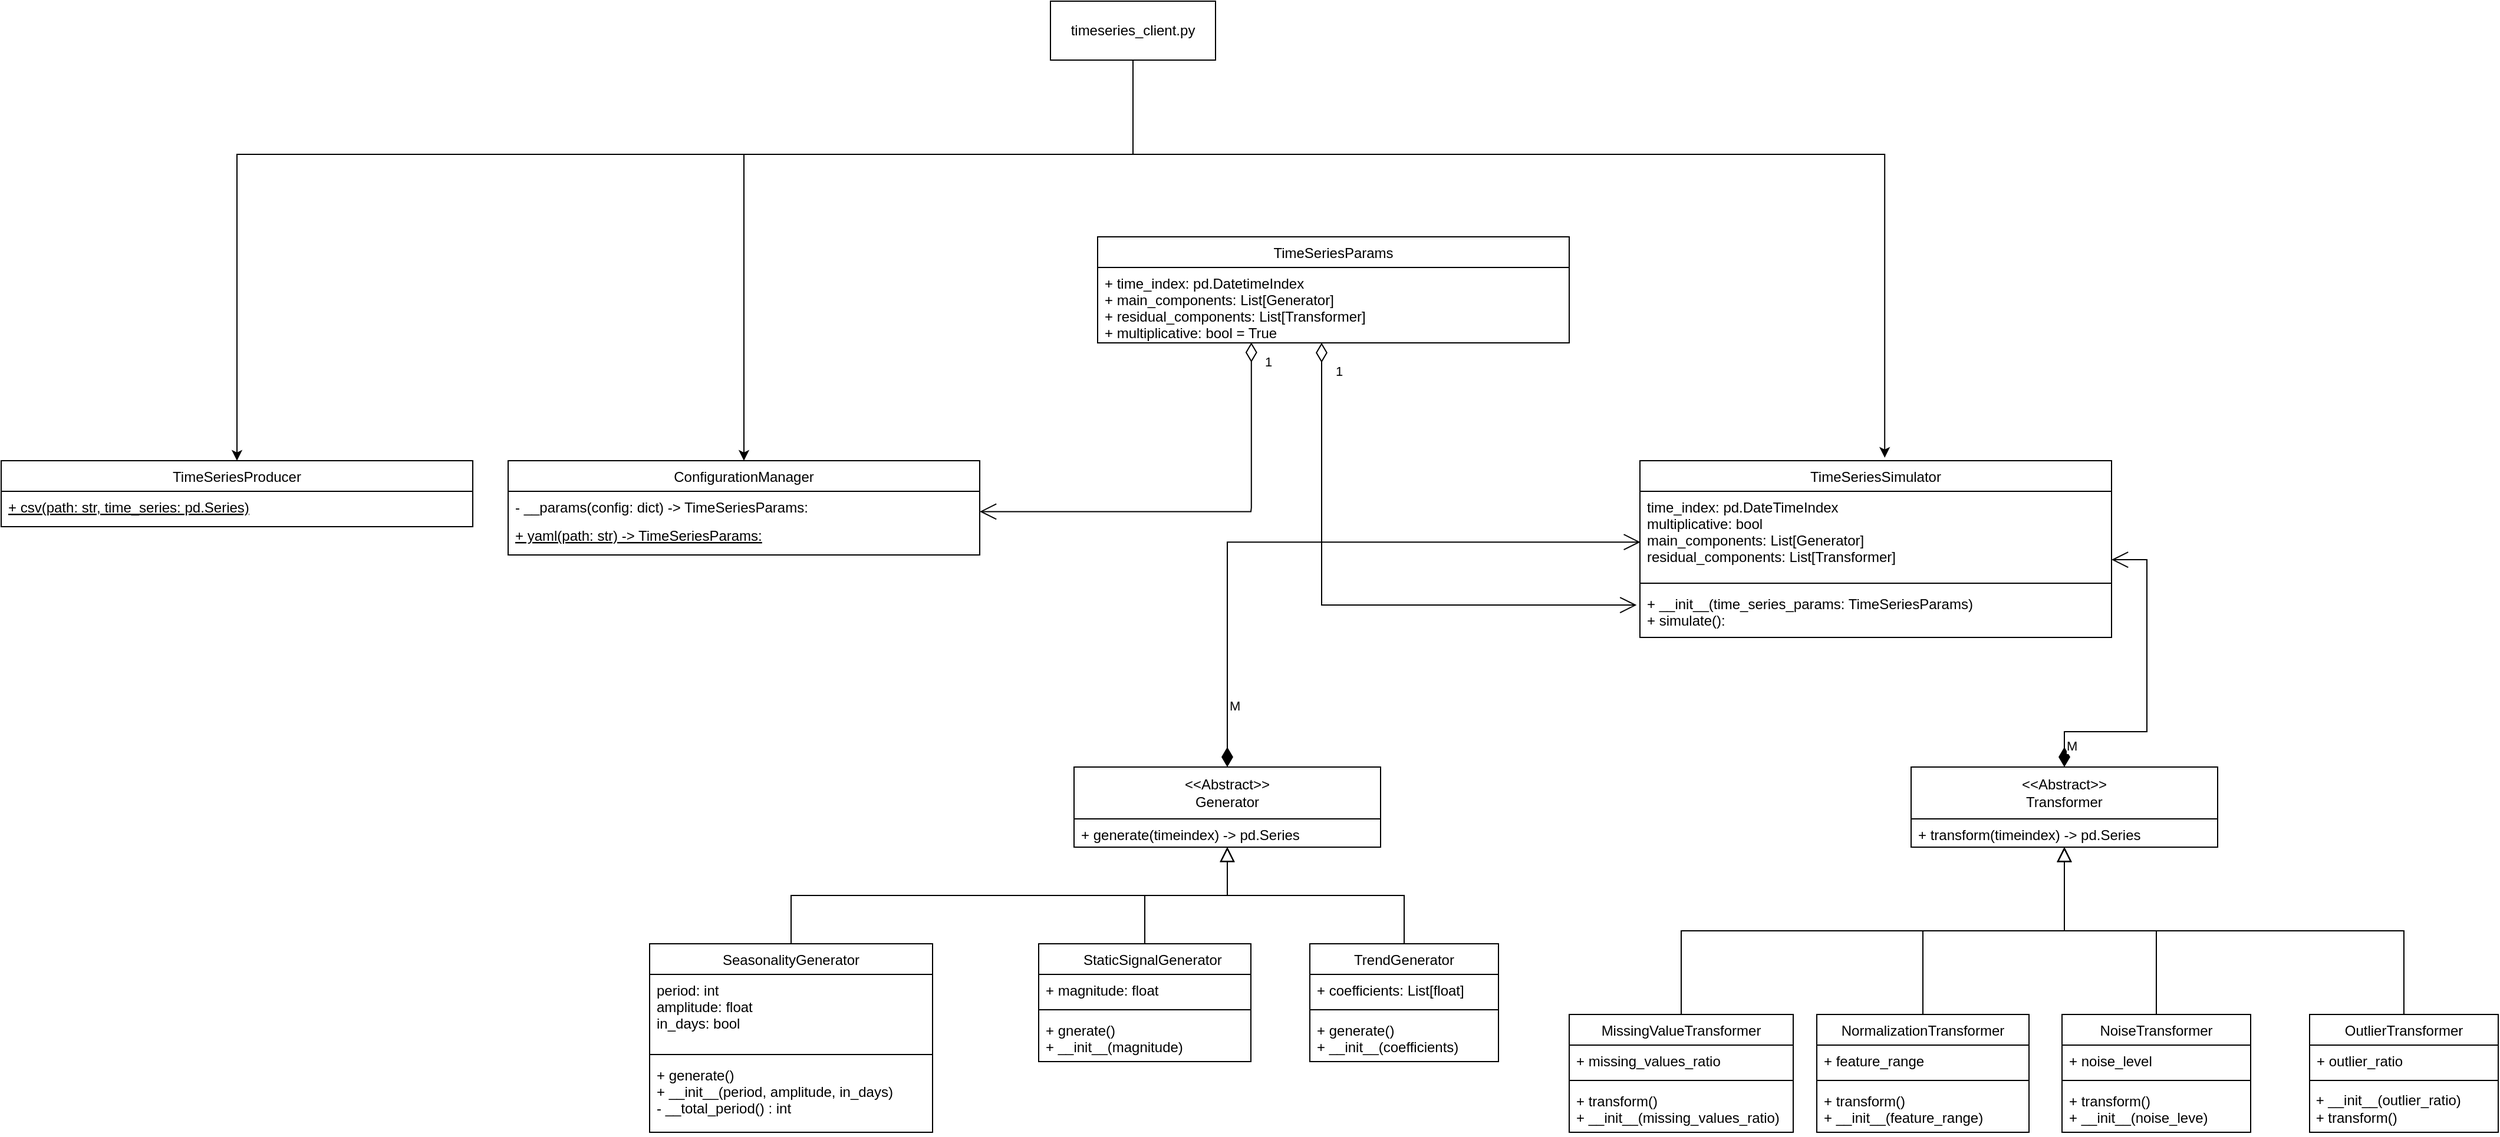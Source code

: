 <mxfile version="21.7.2" type="github">
  <diagram id="C5RBs43oDa-KdzZeNtuy" name="Page-1">
    <mxGraphModel dx="3198" dy="1592" grid="1" gridSize="10" guides="1" tooltips="1" connect="1" arrows="1" fold="1" page="1" pageScale="1" pageWidth="827" pageHeight="1169" math="0" shadow="0">
      <root>
        <mxCell id="WIyWlLk6GJQsqaUBKTNV-0" />
        <mxCell id="WIyWlLk6GJQsqaUBKTNV-1" parent="WIyWlLk6GJQsqaUBKTNV-0" />
        <mxCell id="zkfFHV4jXpPFQw0GAbJ--0" value="TimeSeriesSimulator" style="swimlane;fontStyle=0;align=center;verticalAlign=top;childLayout=stackLayout;horizontal=1;startSize=26;horizontalStack=0;resizeParent=1;resizeLast=0;collapsible=1;marginBottom=0;rounded=0;shadow=0;strokeWidth=1;" parent="WIyWlLk6GJQsqaUBKTNV-1" vertex="1">
          <mxGeometry x="-290" y="210" width="400" height="150" as="geometry">
            <mxRectangle x="230" y="140" width="160" height="26" as="alternateBounds" />
          </mxGeometry>
        </mxCell>
        <mxCell id="zkfFHV4jXpPFQw0GAbJ--1" value="time_index: pd.DateTimeIndex&#xa;multiplicative: bool &#xa;main_components: List[Generator]&#xa;residual_components: List[Transformer]&#xa;" style="text;align=left;verticalAlign=top;spacingLeft=4;spacingRight=4;overflow=hidden;rotatable=0;points=[[0,0.5],[1,0.5]];portConstraint=eastwest;" parent="zkfFHV4jXpPFQw0GAbJ--0" vertex="1">
          <mxGeometry y="26" width="400" height="74" as="geometry" />
        </mxCell>
        <mxCell id="zkfFHV4jXpPFQw0GAbJ--4" value="" style="line;html=1;strokeWidth=1;align=left;verticalAlign=middle;spacingTop=-1;spacingLeft=3;spacingRight=3;rotatable=0;labelPosition=right;points=[];portConstraint=eastwest;" parent="zkfFHV4jXpPFQw0GAbJ--0" vertex="1">
          <mxGeometry y="100" width="400" height="8" as="geometry" />
        </mxCell>
        <mxCell id="zkfFHV4jXpPFQw0GAbJ--5" value="+ __init__(time_series_params: TimeSeriesParams) &#xa;+ simulate(): &#xa;" style="text;align=left;verticalAlign=top;spacingLeft=4;spacingRight=4;overflow=hidden;rotatable=0;points=[[0,0.5],[1,0.5]];portConstraint=eastwest;" parent="zkfFHV4jXpPFQw0GAbJ--0" vertex="1">
          <mxGeometry y="108" width="400" height="40" as="geometry" />
        </mxCell>
        <mxCell id="zkfFHV4jXpPFQw0GAbJ--6" value="NoiseTransformer" style="swimlane;fontStyle=0;align=center;verticalAlign=top;childLayout=stackLayout;horizontal=1;startSize=26;horizontalStack=0;resizeParent=1;resizeLast=0;collapsible=1;marginBottom=0;rounded=0;shadow=0;strokeWidth=1;" parent="WIyWlLk6GJQsqaUBKTNV-1" vertex="1">
          <mxGeometry x="68" y="680" width="160" height="100" as="geometry">
            <mxRectangle x="130" y="380" width="160" height="26" as="alternateBounds" />
          </mxGeometry>
        </mxCell>
        <mxCell id="zkfFHV4jXpPFQw0GAbJ--7" value="+ noise_level" style="text;align=left;verticalAlign=top;spacingLeft=4;spacingRight=4;overflow=hidden;rotatable=0;points=[[0,0.5],[1,0.5]];portConstraint=eastwest;" parent="zkfFHV4jXpPFQw0GAbJ--6" vertex="1">
          <mxGeometry y="26" width="160" height="26" as="geometry" />
        </mxCell>
        <mxCell id="zkfFHV4jXpPFQw0GAbJ--9" value="" style="line;html=1;strokeWidth=1;align=left;verticalAlign=middle;spacingTop=-1;spacingLeft=3;spacingRight=3;rotatable=0;labelPosition=right;points=[];portConstraint=eastwest;" parent="zkfFHV4jXpPFQw0GAbJ--6" vertex="1">
          <mxGeometry y="52" width="160" height="8" as="geometry" />
        </mxCell>
        <mxCell id="zkfFHV4jXpPFQw0GAbJ--11" value="+ transform()&#xa;+ __init__(noise_leve)" style="text;align=left;verticalAlign=top;spacingLeft=4;spacingRight=4;overflow=hidden;rotatable=0;points=[[0,0.5],[1,0.5]];portConstraint=eastwest;" parent="zkfFHV4jXpPFQw0GAbJ--6" vertex="1">
          <mxGeometry y="60" width="160" height="40" as="geometry" />
        </mxCell>
        <mxCell id="zkfFHV4jXpPFQw0GAbJ--12" value="" style="endArrow=block;endSize=10;endFill=0;shadow=0;strokeWidth=1;rounded=0;edgeStyle=elbowEdgeStyle;elbow=vertical;entryX=0.5;entryY=1;entryDx=0;entryDy=0;" parent="WIyWlLk6GJQsqaUBKTNV-1" source="zkfFHV4jXpPFQw0GAbJ--6" target="ssS4nPCExvqZKenIH0Za-0" edge="1">
          <mxGeometry width="160" relative="1" as="geometry">
            <mxPoint x="148" y="515" as="sourcePoint" />
            <mxPoint x="310" y="530" as="targetPoint" />
          </mxGeometry>
        </mxCell>
        <mxCell id="zkfFHV4jXpPFQw0GAbJ--13" value="OutlierTransformer" style="swimlane;fontStyle=0;align=center;verticalAlign=top;childLayout=stackLayout;horizontal=1;startSize=26;horizontalStack=0;resizeParent=1;resizeLast=0;collapsible=1;marginBottom=0;rounded=0;shadow=0;strokeWidth=1;" parent="WIyWlLk6GJQsqaUBKTNV-1" vertex="1">
          <mxGeometry x="278" y="680" width="160" height="100" as="geometry">
            <mxRectangle x="340" y="380" width="170" height="26" as="alternateBounds" />
          </mxGeometry>
        </mxCell>
        <mxCell id="zkfFHV4jXpPFQw0GAbJ--14" value="+ outlier_ratio" style="text;align=left;verticalAlign=top;spacingLeft=4;spacingRight=4;overflow=hidden;rotatable=0;points=[[0,0.5],[1,0.5]];portConstraint=eastwest;" parent="zkfFHV4jXpPFQw0GAbJ--13" vertex="1">
          <mxGeometry y="26" width="160" height="26" as="geometry" />
        </mxCell>
        <mxCell id="zkfFHV4jXpPFQw0GAbJ--15" value="" style="line;html=1;strokeWidth=1;align=left;verticalAlign=middle;spacingTop=-1;spacingLeft=3;spacingRight=3;rotatable=0;labelPosition=right;points=[];portConstraint=eastwest;" parent="zkfFHV4jXpPFQw0GAbJ--13" vertex="1">
          <mxGeometry y="52" width="160" height="8" as="geometry" />
        </mxCell>
        <mxCell id="ssS4nPCExvqZKenIH0Za-7" value="&amp;nbsp;+ __init__(outlier_ratio)&lt;br&gt;&amp;nbsp;+ transform()" style="text;html=1;align=left;verticalAlign=middle;resizable=0;points=[];autosize=1;strokeColor=none;fillColor=none;" vertex="1" parent="zkfFHV4jXpPFQw0GAbJ--13">
          <mxGeometry y="60" width="160" height="40" as="geometry" />
        </mxCell>
        <mxCell id="zkfFHV4jXpPFQw0GAbJ--16" value="" style="endArrow=block;endSize=10;endFill=0;shadow=0;strokeWidth=1;rounded=0;edgeStyle=elbowEdgeStyle;elbow=vertical;entryX=0.5;entryY=1;entryDx=0;entryDy=0;" parent="WIyWlLk6GJQsqaUBKTNV-1" source="zkfFHV4jXpPFQw0GAbJ--13" target="ssS4nPCExvqZKenIH0Za-0" edge="1">
          <mxGeometry width="160" relative="1" as="geometry">
            <mxPoint x="158" y="685" as="sourcePoint" />
            <mxPoint x="248" y="570" as="targetPoint" />
          </mxGeometry>
        </mxCell>
        <mxCell id="ssS4nPCExvqZKenIH0Za-0" value="&amp;lt;&amp;lt;Abstract&amp;gt;&amp;gt;&lt;br&gt;Transformer" style="swimlane;fontStyle=0;childLayout=stackLayout;horizontal=1;startSize=44;fillColor=none;horizontalStack=0;resizeParent=1;resizeParentMax=0;resizeLast=0;collapsible=1;marginBottom=0;whiteSpace=wrap;html=1;" vertex="1" parent="WIyWlLk6GJQsqaUBKTNV-1">
          <mxGeometry x="-60" y="470" width="260" height="68" as="geometry">
            <mxRectangle x="250" y="426" width="100" height="34" as="alternateBounds" />
          </mxGeometry>
        </mxCell>
        <mxCell id="ssS4nPCExvqZKenIH0Za-1" value="+ transform(timeindex) -&amp;gt; pd.Series" style="text;strokeColor=none;fillColor=none;align=left;verticalAlign=top;spacingLeft=4;spacingRight=4;overflow=hidden;rotatable=0;points=[[0,0.5],[1,0.5]];portConstraint=eastwest;whiteSpace=wrap;html=1;" vertex="1" parent="ssS4nPCExvqZKenIH0Za-0">
          <mxGeometry y="44" width="260" height="24" as="geometry" />
        </mxCell>
        <mxCell id="ssS4nPCExvqZKenIH0Za-9" value="NormalizationTransformer" style="swimlane;fontStyle=0;align=center;verticalAlign=top;childLayout=stackLayout;horizontal=1;startSize=26;horizontalStack=0;resizeParent=1;resizeLast=0;collapsible=1;marginBottom=0;rounded=0;shadow=0;strokeWidth=1;" vertex="1" parent="WIyWlLk6GJQsqaUBKTNV-1">
          <mxGeometry x="-140" y="680" width="180" height="100" as="geometry">
            <mxRectangle x="130" y="380" width="160" height="26" as="alternateBounds" />
          </mxGeometry>
        </mxCell>
        <mxCell id="ssS4nPCExvqZKenIH0Za-10" value="+ feature_range" style="text;align=left;verticalAlign=top;spacingLeft=4;spacingRight=4;overflow=hidden;rotatable=0;points=[[0,0.5],[1,0.5]];portConstraint=eastwest;" vertex="1" parent="ssS4nPCExvqZKenIH0Za-9">
          <mxGeometry y="26" width="180" height="26" as="geometry" />
        </mxCell>
        <mxCell id="ssS4nPCExvqZKenIH0Za-11" value="" style="line;html=1;strokeWidth=1;align=left;verticalAlign=middle;spacingTop=-1;spacingLeft=3;spacingRight=3;rotatable=0;labelPosition=right;points=[];portConstraint=eastwest;" vertex="1" parent="ssS4nPCExvqZKenIH0Za-9">
          <mxGeometry y="52" width="180" height="8" as="geometry" />
        </mxCell>
        <mxCell id="ssS4nPCExvqZKenIH0Za-12" value="+ transform()&#xa;+ __init__(feature_range)" style="text;align=left;verticalAlign=top;spacingLeft=4;spacingRight=4;overflow=hidden;rotatable=0;points=[[0,0.5],[1,0.5]];portConstraint=eastwest;" vertex="1" parent="ssS4nPCExvqZKenIH0Za-9">
          <mxGeometry y="60" width="180" height="40" as="geometry" />
        </mxCell>
        <mxCell id="ssS4nPCExvqZKenIH0Za-16" value="" style="endArrow=block;endSize=10;endFill=0;shadow=0;strokeWidth=1;rounded=0;edgeStyle=elbowEdgeStyle;elbow=vertical;entryX=0.5;entryY=1;entryDx=0;entryDy=0;exitX=0.5;exitY=0;exitDx=0;exitDy=0;" edge="1" parent="WIyWlLk6GJQsqaUBKTNV-1" source="ssS4nPCExvqZKenIH0Za-9" target="ssS4nPCExvqZKenIH0Za-0">
          <mxGeometry width="160" relative="1" as="geometry">
            <mxPoint x="158" y="682" as="sourcePoint" />
            <mxPoint x="80" y="548" as="targetPoint" />
          </mxGeometry>
        </mxCell>
        <mxCell id="ssS4nPCExvqZKenIH0Za-17" value="MissingValueTransformer" style="swimlane;fontStyle=0;align=center;verticalAlign=top;childLayout=stackLayout;horizontal=1;startSize=26;horizontalStack=0;resizeParent=1;resizeLast=0;collapsible=1;marginBottom=0;rounded=0;shadow=0;strokeWidth=1;" vertex="1" parent="WIyWlLk6GJQsqaUBKTNV-1">
          <mxGeometry x="-350" y="680" width="190" height="100" as="geometry">
            <mxRectangle x="130" y="380" width="160" height="26" as="alternateBounds" />
          </mxGeometry>
        </mxCell>
        <mxCell id="ssS4nPCExvqZKenIH0Za-18" value="+ missing_values_ratio" style="text;align=left;verticalAlign=top;spacingLeft=4;spacingRight=4;overflow=hidden;rotatable=0;points=[[0,0.5],[1,0.5]];portConstraint=eastwest;" vertex="1" parent="ssS4nPCExvqZKenIH0Za-17">
          <mxGeometry y="26" width="190" height="26" as="geometry" />
        </mxCell>
        <mxCell id="ssS4nPCExvqZKenIH0Za-19" value="" style="line;html=1;strokeWidth=1;align=left;verticalAlign=middle;spacingTop=-1;spacingLeft=3;spacingRight=3;rotatable=0;labelPosition=right;points=[];portConstraint=eastwest;" vertex="1" parent="ssS4nPCExvqZKenIH0Za-17">
          <mxGeometry y="52" width="190" height="8" as="geometry" />
        </mxCell>
        <mxCell id="ssS4nPCExvqZKenIH0Za-20" value="+ transform()&#xa;+ __init__(missing_values_ratio)" style="text;align=left;verticalAlign=top;spacingLeft=4;spacingRight=4;overflow=hidden;rotatable=0;points=[[0,0.5],[1,0.5]];portConstraint=eastwest;" vertex="1" parent="ssS4nPCExvqZKenIH0Za-17">
          <mxGeometry y="60" width="190" height="40" as="geometry" />
        </mxCell>
        <mxCell id="ssS4nPCExvqZKenIH0Za-21" value="" style="endArrow=block;endSize=10;endFill=0;shadow=0;strokeWidth=1;rounded=0;edgeStyle=elbowEdgeStyle;elbow=vertical;exitX=0.5;exitY=0;exitDx=0;exitDy=0;entryX=0.5;entryY=1;entryDx=0;entryDy=0;entryPerimeter=0;" edge="1" parent="WIyWlLk6GJQsqaUBKTNV-1" source="ssS4nPCExvqZKenIH0Za-17" target="ssS4nPCExvqZKenIH0Za-1">
          <mxGeometry width="160" relative="1" as="geometry">
            <mxPoint x="-22" y="682" as="sourcePoint" />
            <mxPoint x="70" y="540" as="targetPoint" />
          </mxGeometry>
        </mxCell>
        <mxCell id="ssS4nPCExvqZKenIH0Za-22" value="M" style="endArrow=open;html=1;endSize=12;startArrow=diamondThin;startSize=14;startFill=1;edgeStyle=orthogonalEdgeStyle;align=left;verticalAlign=bottom;rounded=0;exitX=0.5;exitY=0;exitDx=0;exitDy=0;entryX=1;entryY=0.784;entryDx=0;entryDy=0;entryPerimeter=0;" edge="1" parent="WIyWlLk6GJQsqaUBKTNV-1" source="ssS4nPCExvqZKenIH0Za-0" target="zkfFHV4jXpPFQw0GAbJ--1">
          <mxGeometry x="-0.933" relative="1" as="geometry">
            <mxPoint x="110" y="430" as="sourcePoint" />
            <mxPoint x="225" y="280" as="targetPoint" />
            <Array as="points">
              <mxPoint x="70" y="440" />
              <mxPoint x="140" y="440" />
              <mxPoint x="140" y="294" />
            </Array>
            <mxPoint as="offset" />
          </mxGeometry>
        </mxCell>
        <mxCell id="ssS4nPCExvqZKenIH0Za-23" value="TrendGenerator" style="swimlane;fontStyle=0;align=center;verticalAlign=top;childLayout=stackLayout;horizontal=1;startSize=26;horizontalStack=0;resizeParent=1;resizeLast=0;collapsible=1;marginBottom=0;rounded=0;shadow=0;strokeWidth=1;" vertex="1" parent="WIyWlLk6GJQsqaUBKTNV-1">
          <mxGeometry x="-570" y="620" width="160" height="100" as="geometry">
            <mxRectangle x="130" y="380" width="160" height="26" as="alternateBounds" />
          </mxGeometry>
        </mxCell>
        <mxCell id="ssS4nPCExvqZKenIH0Za-24" value="+ coefficients: List[float]" style="text;align=left;verticalAlign=top;spacingLeft=4;spacingRight=4;overflow=hidden;rotatable=0;points=[[0,0.5],[1,0.5]];portConstraint=eastwest;" vertex="1" parent="ssS4nPCExvqZKenIH0Za-23">
          <mxGeometry y="26" width="160" height="26" as="geometry" />
        </mxCell>
        <mxCell id="ssS4nPCExvqZKenIH0Za-25" value="" style="line;html=1;strokeWidth=1;align=left;verticalAlign=middle;spacingTop=-1;spacingLeft=3;spacingRight=3;rotatable=0;labelPosition=right;points=[];portConstraint=eastwest;" vertex="1" parent="ssS4nPCExvqZKenIH0Za-23">
          <mxGeometry y="52" width="160" height="8" as="geometry" />
        </mxCell>
        <mxCell id="ssS4nPCExvqZKenIH0Za-26" value="+ generate()&#xa;+ __init__(coefficients)" style="text;align=left;verticalAlign=top;spacingLeft=4;spacingRight=4;overflow=hidden;rotatable=0;points=[[0,0.5],[1,0.5]];portConstraint=eastwest;" vertex="1" parent="ssS4nPCExvqZKenIH0Za-23">
          <mxGeometry y="60" width="160" height="40" as="geometry" />
        </mxCell>
        <mxCell id="ssS4nPCExvqZKenIH0Za-27" value="" style="endArrow=block;endSize=10;endFill=0;shadow=0;strokeWidth=1;rounded=0;edgeStyle=elbowEdgeStyle;elbow=vertical;entryX=0.5;entryY=1;entryDx=0;entryDy=0;" edge="1" parent="WIyWlLk6GJQsqaUBKTNV-1" source="ssS4nPCExvqZKenIH0Za-23" target="ssS4nPCExvqZKenIH0Za-33">
          <mxGeometry width="160" relative="1" as="geometry">
            <mxPoint x="-562" y="515" as="sourcePoint" />
            <mxPoint x="-400" y="530" as="targetPoint" />
          </mxGeometry>
        </mxCell>
        <mxCell id="ssS4nPCExvqZKenIH0Za-33" value="&amp;lt;&amp;lt;Abstract&amp;gt;&amp;gt;&lt;br&gt;Generator" style="swimlane;fontStyle=0;childLayout=stackLayout;horizontal=1;startSize=44;fillColor=none;horizontalStack=0;resizeParent=1;resizeParentMax=0;resizeLast=0;collapsible=1;marginBottom=0;whiteSpace=wrap;html=1;" vertex="1" parent="WIyWlLk6GJQsqaUBKTNV-1">
          <mxGeometry x="-770" y="470" width="260" height="68" as="geometry">
            <mxRectangle x="250" y="426" width="100" height="34" as="alternateBounds" />
          </mxGeometry>
        </mxCell>
        <mxCell id="ssS4nPCExvqZKenIH0Za-34" value="+ generate(timeindex) -&amp;gt; pd.Series" style="text;strokeColor=none;fillColor=none;align=left;verticalAlign=top;spacingLeft=4;spacingRight=4;overflow=hidden;rotatable=0;points=[[0,0.5],[1,0.5]];portConstraint=eastwest;whiteSpace=wrap;html=1;" vertex="1" parent="ssS4nPCExvqZKenIH0Za-33">
          <mxGeometry y="44" width="260" height="24" as="geometry" />
        </mxCell>
        <mxCell id="ssS4nPCExvqZKenIH0Za-35" value="    StaticSignalGenerator" style="swimlane;fontStyle=0;align=center;verticalAlign=top;childLayout=stackLayout;horizontal=1;startSize=26;horizontalStack=0;resizeParent=1;resizeLast=0;collapsible=1;marginBottom=0;rounded=0;shadow=0;strokeWidth=1;" vertex="1" parent="WIyWlLk6GJQsqaUBKTNV-1">
          <mxGeometry x="-800" y="620" width="180" height="100" as="geometry">
            <mxRectangle x="130" y="380" width="160" height="26" as="alternateBounds" />
          </mxGeometry>
        </mxCell>
        <mxCell id="ssS4nPCExvqZKenIH0Za-36" value="+ magnitude: float" style="text;align=left;verticalAlign=top;spacingLeft=4;spacingRight=4;overflow=hidden;rotatable=0;points=[[0,0.5],[1,0.5]];portConstraint=eastwest;" vertex="1" parent="ssS4nPCExvqZKenIH0Za-35">
          <mxGeometry y="26" width="180" height="26" as="geometry" />
        </mxCell>
        <mxCell id="ssS4nPCExvqZKenIH0Za-37" value="" style="line;html=1;strokeWidth=1;align=left;verticalAlign=middle;spacingTop=-1;spacingLeft=3;spacingRight=3;rotatable=0;labelPosition=right;points=[];portConstraint=eastwest;" vertex="1" parent="ssS4nPCExvqZKenIH0Za-35">
          <mxGeometry y="52" width="180" height="8" as="geometry" />
        </mxCell>
        <mxCell id="ssS4nPCExvqZKenIH0Za-38" value="+ gnerate()&#xa;+ __init__(magnitude)" style="text;align=left;verticalAlign=top;spacingLeft=4;spacingRight=4;overflow=hidden;rotatable=0;points=[[0,0.5],[1,0.5]];portConstraint=eastwest;" vertex="1" parent="ssS4nPCExvqZKenIH0Za-35">
          <mxGeometry y="60" width="180" height="40" as="geometry" />
        </mxCell>
        <mxCell id="ssS4nPCExvqZKenIH0Za-39" value="" style="endArrow=block;endSize=10;endFill=0;shadow=0;strokeWidth=1;rounded=0;edgeStyle=elbowEdgeStyle;elbow=vertical;entryX=0.5;entryY=1;entryDx=0;entryDy=0;exitX=0.5;exitY=0;exitDx=0;exitDy=0;" edge="1" parent="WIyWlLk6GJQsqaUBKTNV-1" source="ssS4nPCExvqZKenIH0Za-35" target="ssS4nPCExvqZKenIH0Za-33">
          <mxGeometry width="160" relative="1" as="geometry">
            <mxPoint x="-552" y="682" as="sourcePoint" />
            <mxPoint x="-630" y="548" as="targetPoint" />
          </mxGeometry>
        </mxCell>
        <mxCell id="ssS4nPCExvqZKenIH0Za-40" value="SeasonalityGenerator" style="swimlane;fontStyle=0;align=center;verticalAlign=top;childLayout=stackLayout;horizontal=1;startSize=26;horizontalStack=0;resizeParent=1;resizeLast=0;collapsible=1;marginBottom=0;rounded=0;shadow=0;strokeWidth=1;" vertex="1" parent="WIyWlLk6GJQsqaUBKTNV-1">
          <mxGeometry x="-1130" y="620" width="240" height="160" as="geometry">
            <mxRectangle x="130" y="380" width="160" height="26" as="alternateBounds" />
          </mxGeometry>
        </mxCell>
        <mxCell id="ssS4nPCExvqZKenIH0Za-41" value="period: int&#xa;amplitude: float&#xa;in_days: bool" style="text;align=left;verticalAlign=top;spacingLeft=4;spacingRight=4;overflow=hidden;rotatable=0;points=[[0,0.5],[1,0.5]];portConstraint=eastwest;" vertex="1" parent="ssS4nPCExvqZKenIH0Za-40">
          <mxGeometry y="26" width="240" height="64" as="geometry" />
        </mxCell>
        <mxCell id="ssS4nPCExvqZKenIH0Za-42" value="" style="line;html=1;strokeWidth=1;align=left;verticalAlign=middle;spacingTop=-1;spacingLeft=3;spacingRight=3;rotatable=0;labelPosition=right;points=[];portConstraint=eastwest;" vertex="1" parent="ssS4nPCExvqZKenIH0Za-40">
          <mxGeometry y="90" width="240" height="8" as="geometry" />
        </mxCell>
        <mxCell id="ssS4nPCExvqZKenIH0Za-43" value="+ generate() &#xa;+ __init__(period, amplitude, in_days)&#xa;- __total_period() : int" style="text;align=left;verticalAlign=top;spacingLeft=4;spacingRight=4;overflow=hidden;rotatable=0;points=[[0,0.5],[1,0.5]];portConstraint=eastwest;" vertex="1" parent="ssS4nPCExvqZKenIH0Za-40">
          <mxGeometry y="98" width="240" height="62" as="geometry" />
        </mxCell>
        <mxCell id="ssS4nPCExvqZKenIH0Za-44" value="" style="endArrow=block;endSize=10;endFill=0;shadow=0;strokeWidth=1;rounded=0;edgeStyle=elbowEdgeStyle;elbow=vertical;exitX=0.5;exitY=0;exitDx=0;exitDy=0;entryX=0.5;entryY=1;entryDx=0;entryDy=0;entryPerimeter=0;" edge="1" parent="WIyWlLk6GJQsqaUBKTNV-1" source="ssS4nPCExvqZKenIH0Za-40" target="ssS4nPCExvqZKenIH0Za-34">
          <mxGeometry width="160" relative="1" as="geometry">
            <mxPoint x="-732" y="682" as="sourcePoint" />
            <mxPoint x="-640" y="540" as="targetPoint" />
          </mxGeometry>
        </mxCell>
        <mxCell id="ssS4nPCExvqZKenIH0Za-45" value="M" style="endArrow=open;html=1;endSize=12;startArrow=diamondThin;startSize=14;startFill=1;edgeStyle=orthogonalEdgeStyle;align=left;verticalAlign=bottom;rounded=0;exitX=0.5;exitY=0;exitDx=0;exitDy=0;entryX=0.001;entryY=0.582;entryDx=0;entryDy=0;entryPerimeter=0;" edge="1" parent="WIyWlLk6GJQsqaUBKTNV-1" source="ssS4nPCExvqZKenIH0Za-33" target="zkfFHV4jXpPFQw0GAbJ--1">
          <mxGeometry x="-0.839" relative="1" as="geometry">
            <mxPoint x="-720" y="460" as="sourcePoint" />
            <mxPoint x="-605" y="310" as="targetPoint" />
            <mxPoint as="offset" />
          </mxGeometry>
        </mxCell>
        <mxCell id="ssS4nPCExvqZKenIH0Za-47" value="ConfigurationManager" style="swimlane;fontStyle=0;align=center;verticalAlign=top;childLayout=stackLayout;horizontal=1;startSize=26;horizontalStack=0;resizeParent=1;resizeLast=0;collapsible=1;marginBottom=0;rounded=0;shadow=0;strokeWidth=1;" vertex="1" parent="WIyWlLk6GJQsqaUBKTNV-1">
          <mxGeometry x="-1250" y="210" width="400" height="80" as="geometry">
            <mxRectangle x="230" y="140" width="160" height="26" as="alternateBounds" />
          </mxGeometry>
        </mxCell>
        <mxCell id="ssS4nPCExvqZKenIH0Za-50" value="- __params(config: dict) -&gt; TimeSeriesParams:&#xa;" style="text;align=left;verticalAlign=top;spacingLeft=4;spacingRight=4;overflow=hidden;rotatable=0;points=[[0,0.5],[1,0.5]];portConstraint=eastwest;" vertex="1" parent="ssS4nPCExvqZKenIH0Za-47">
          <mxGeometry y="26" width="400" height="24" as="geometry" />
        </mxCell>
        <mxCell id="ssS4nPCExvqZKenIH0Za-52" value="+ yaml(path: str) -&gt; TimeSeriesParams:" style="text;align=left;verticalAlign=top;spacingLeft=4;spacingRight=4;overflow=hidden;rotatable=0;points=[[0,0.5],[1,0.5]];portConstraint=eastwest;fontStyle=4" vertex="1" parent="ssS4nPCExvqZKenIH0Za-47">
          <mxGeometry y="50" width="400" height="30" as="geometry" />
        </mxCell>
        <mxCell id="ssS4nPCExvqZKenIH0Za-53" value="TimeSeriesParams" style="swimlane;fontStyle=0;align=center;verticalAlign=top;childLayout=stackLayout;horizontal=1;startSize=26;horizontalStack=0;resizeParent=1;resizeLast=0;collapsible=1;marginBottom=0;rounded=0;shadow=0;strokeWidth=1;" vertex="1" parent="WIyWlLk6GJQsqaUBKTNV-1">
          <mxGeometry x="-750" y="20" width="400" height="90" as="geometry">
            <mxRectangle x="230" y="140" width="160" height="26" as="alternateBounds" />
          </mxGeometry>
        </mxCell>
        <mxCell id="ssS4nPCExvqZKenIH0Za-54" value="+ time_index: pd.DatetimeIndex&#xa;+ main_components: List[Generator]&#xa;+ residual_components: List[Transformer]&#xa;+ multiplicative: bool = True" style="text;align=left;verticalAlign=top;spacingLeft=4;spacingRight=4;overflow=hidden;rotatable=0;points=[[0,0.5],[1,0.5]];portConstraint=eastwest;" vertex="1" parent="ssS4nPCExvqZKenIH0Za-53">
          <mxGeometry y="26" width="400" height="64" as="geometry" />
        </mxCell>
        <mxCell id="ssS4nPCExvqZKenIH0Za-57" value="1" style="endArrow=open;html=1;endSize=12;startArrow=diamondThin;startSize=14;startFill=0;edgeStyle=orthogonalEdgeStyle;align=left;verticalAlign=bottom;rounded=0;exitX=0.475;exitY=0.999;exitDx=0;exitDy=0;exitPerimeter=0;entryX=-0.007;entryY=0.363;entryDx=0;entryDy=0;entryPerimeter=0;" edge="1" parent="WIyWlLk6GJQsqaUBKTNV-1" source="ssS4nPCExvqZKenIH0Za-54" target="zkfFHV4jXpPFQw0GAbJ--5">
          <mxGeometry x="-0.865" y="10" relative="1" as="geometry">
            <mxPoint x="-719.97" y="133.264" as="sourcePoint" />
            <mxPoint x="-539.97" y="308.8" as="targetPoint" />
            <Array as="points">
              <mxPoint x="-560" y="333" />
            </Array>
            <mxPoint as="offset" />
          </mxGeometry>
        </mxCell>
        <mxCell id="ssS4nPCExvqZKenIH0Za-58" value="1" style="endArrow=open;html=1;endSize=12;startArrow=diamondThin;startSize=14;startFill=0;edgeStyle=orthogonalEdgeStyle;align=left;verticalAlign=bottom;rounded=0;entryX=1;entryY=0.718;entryDx=0;entryDy=0;entryPerimeter=0;exitX=0.326;exitY=0.994;exitDx=0;exitDy=0;exitPerimeter=0;" edge="1" parent="WIyWlLk6GJQsqaUBKTNV-1" source="ssS4nPCExvqZKenIH0Za-54" target="ssS4nPCExvqZKenIH0Za-50">
          <mxGeometry x="-0.865" y="10" relative="1" as="geometry">
            <mxPoint x="-550" y="120" as="sourcePoint" />
            <mxPoint x="-830" y="250" as="targetPoint" />
            <Array as="points">
              <mxPoint x="-620" y="250" />
              <mxPoint x="-620" y="253" />
            </Array>
            <mxPoint as="offset" />
          </mxGeometry>
        </mxCell>
        <mxCell id="ssS4nPCExvqZKenIH0Za-62" value="TimeSeriesProducer" style="swimlane;fontStyle=0;align=center;verticalAlign=top;childLayout=stackLayout;horizontal=1;startSize=26;horizontalStack=0;resizeParent=1;resizeLast=0;collapsible=1;marginBottom=0;rounded=0;shadow=0;strokeWidth=1;" vertex="1" parent="WIyWlLk6GJQsqaUBKTNV-1">
          <mxGeometry x="-1680" y="210" width="400" height="56" as="geometry">
            <mxRectangle x="230" y="140" width="160" height="26" as="alternateBounds" />
          </mxGeometry>
        </mxCell>
        <mxCell id="ssS4nPCExvqZKenIH0Za-64" value="+ csv(path: str, time_series: pd.Series)" style="text;align=left;verticalAlign=top;spacingLeft=4;spacingRight=4;overflow=hidden;rotatable=0;points=[[0,0.5],[1,0.5]];portConstraint=eastwest;fontStyle=4" vertex="1" parent="ssS4nPCExvqZKenIH0Za-62">
          <mxGeometry y="26" width="400" height="30" as="geometry" />
        </mxCell>
        <mxCell id="ssS4nPCExvqZKenIH0Za-68" style="edgeStyle=orthogonalEdgeStyle;rounded=0;orthogonalLoop=1;jettySize=auto;html=1;entryX=0.5;entryY=0;entryDx=0;entryDy=0;exitX=0.5;exitY=1;exitDx=0;exitDy=0;" edge="1" parent="WIyWlLk6GJQsqaUBKTNV-1" source="ssS4nPCExvqZKenIH0Za-67" target="ssS4nPCExvqZKenIH0Za-62">
          <mxGeometry relative="1" as="geometry">
            <Array as="points">
              <mxPoint x="-720" y="-50" />
              <mxPoint x="-1480" y="-50" />
            </Array>
          </mxGeometry>
        </mxCell>
        <mxCell id="ssS4nPCExvqZKenIH0Za-69" style="edgeStyle=orthogonalEdgeStyle;rounded=0;orthogonalLoop=1;jettySize=auto;html=1;exitX=0.5;exitY=1;exitDx=0;exitDy=0;entryX=0.5;entryY=0;entryDx=0;entryDy=0;" edge="1" parent="WIyWlLk6GJQsqaUBKTNV-1" source="ssS4nPCExvqZKenIH0Za-67" target="ssS4nPCExvqZKenIH0Za-47">
          <mxGeometry relative="1" as="geometry">
            <Array as="points">
              <mxPoint x="-720" y="-50" />
              <mxPoint x="-1050" y="-50" />
            </Array>
          </mxGeometry>
        </mxCell>
        <mxCell id="ssS4nPCExvqZKenIH0Za-71" style="edgeStyle=orthogonalEdgeStyle;rounded=0;orthogonalLoop=1;jettySize=auto;html=1;entryX=0.519;entryY=-0.017;entryDx=0;entryDy=0;entryPerimeter=0;" edge="1" parent="WIyWlLk6GJQsqaUBKTNV-1" source="ssS4nPCExvqZKenIH0Za-67" target="zkfFHV4jXpPFQw0GAbJ--0">
          <mxGeometry relative="1" as="geometry">
            <Array as="points">
              <mxPoint x="-720" y="-50" />
              <mxPoint x="-82" y="-50" />
            </Array>
          </mxGeometry>
        </mxCell>
        <mxCell id="ssS4nPCExvqZKenIH0Za-67" value="timeseries_client.py" style="html=1;whiteSpace=wrap;" vertex="1" parent="WIyWlLk6GJQsqaUBKTNV-1">
          <mxGeometry x="-790" y="-180" width="140" height="50" as="geometry" />
        </mxCell>
      </root>
    </mxGraphModel>
  </diagram>
</mxfile>
